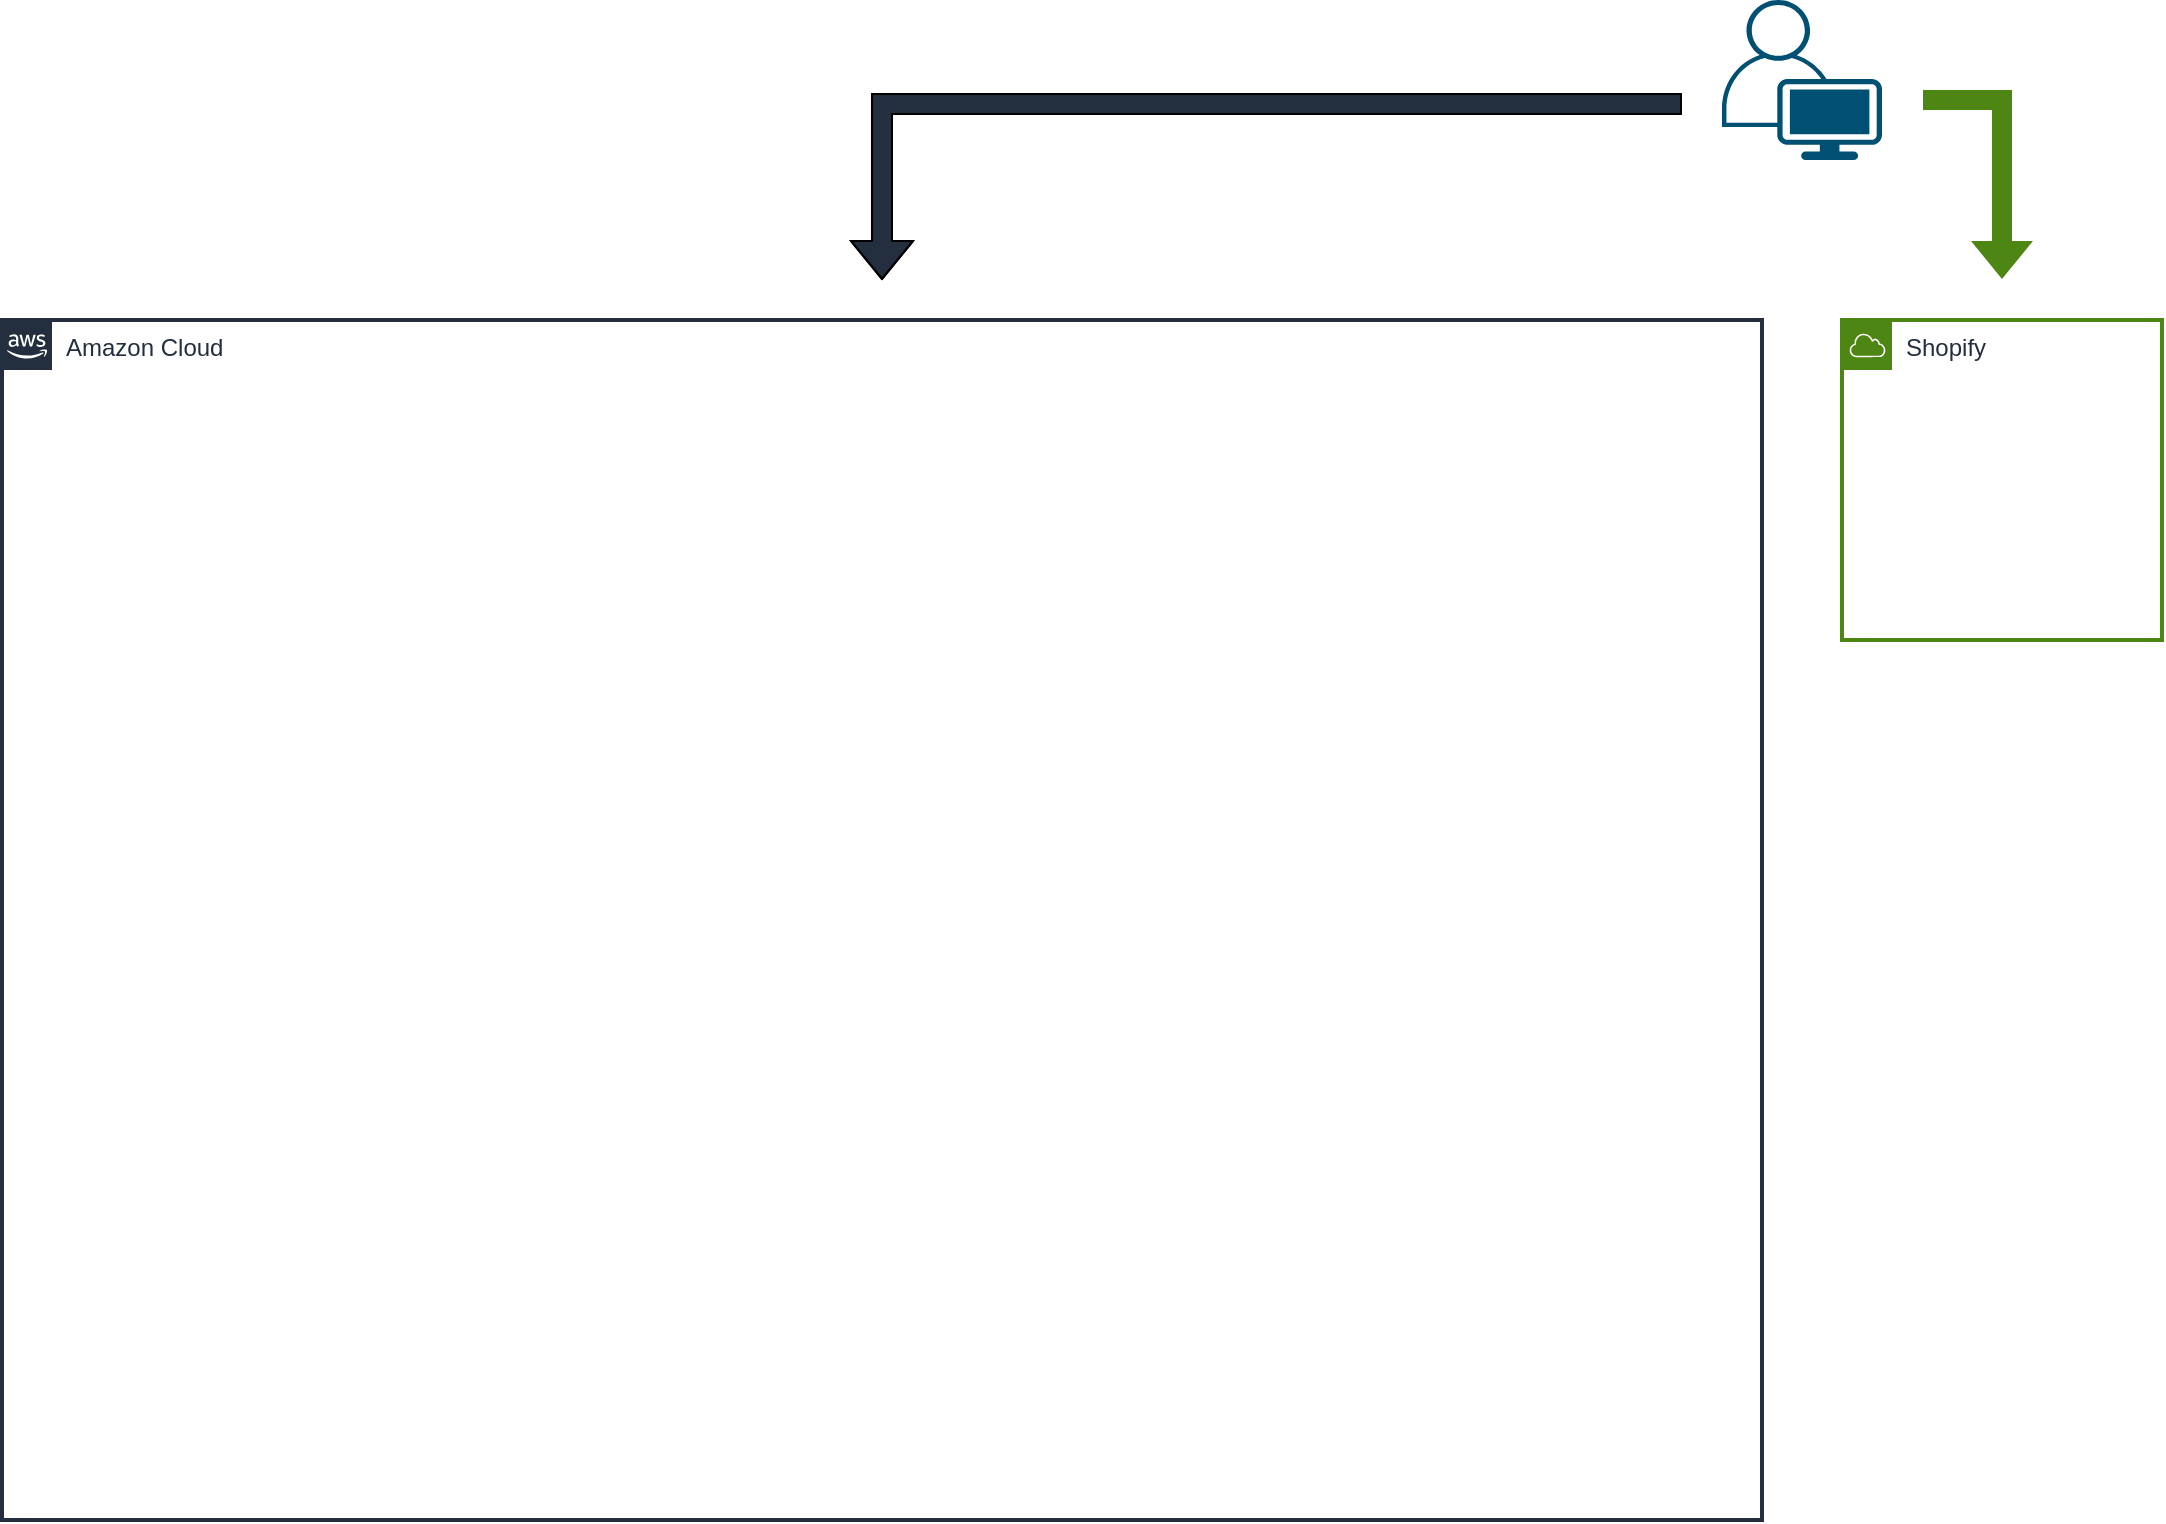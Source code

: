 <mxfile version="24.0.1" type="github">
  <diagram name="第 1 页" id="bL2bV6wZ8aXgP3QGGtM7">
    <mxGraphModel dx="1518" dy="893" grid="1" gridSize="10" guides="1" tooltips="1" connect="1" arrows="1" fold="1" page="1" pageScale="1" pageWidth="1169" pageHeight="827" math="0" shadow="0">
      <root>
        <mxCell id="0" />
        <mxCell id="1" parent="0" />
        <mxCell id="D0dJCamACp8w2JmoeC62-1" value="Amazon Cloud" style="points=[[0,0],[0.25,0],[0.5,0],[0.75,0],[1,0],[1,0.25],[1,0.5],[1,0.75],[1,1],[0.75,1],[0.5,1],[0.25,1],[0,1],[0,0.75],[0,0.5],[0,0.25]];outlineConnect=0;gradientColor=none;html=1;whiteSpace=wrap;fontSize=12;fontStyle=0;container=1;pointerEvents=0;collapsible=0;recursiveResize=0;shape=mxgraph.aws4.group;grIcon=mxgraph.aws4.group_aws_cloud_alt;strokeColor=#232F3E;fillColor=none;verticalAlign=top;align=left;spacingLeft=30;fontColor=#232F3E;dashed=0;strokeWidth=2;" vertex="1" parent="1">
          <mxGeometry x="40" y="200" width="880" height="600" as="geometry" />
        </mxCell>
        <mxCell id="D0dJCamACp8w2JmoeC62-2" value="Shopify" style="points=[[0,0],[0.25,0],[0.5,0],[0.75,0],[1,0],[1,0.25],[1,0.5],[1,0.75],[1,1],[0.75,1],[0.5,1],[0.25,1],[0,1],[0,0.75],[0,0.5],[0,0.25]];outlineConnect=0;gradientColor=none;html=1;whiteSpace=wrap;fontSize=12;fontStyle=0;container=1;pointerEvents=0;collapsible=0;recursiveResize=0;shape=mxgraph.aws4.group;grIcon=mxgraph.aws4.group_aws_cloud;strokeColor=#4D8613;fillColor=none;verticalAlign=top;align=left;spacingLeft=30;fontColor=#232F3E;dashed=0;strokeWidth=2;" vertex="1" parent="1">
          <mxGeometry x="960" y="200" width="160" height="160" as="geometry" />
        </mxCell>
        <mxCell id="D0dJCamACp8w2JmoeC62-4" value="" style="points=[[0.35,0,0],[0.98,0.51,0],[1,0.71,0],[0.67,1,0],[0,0.795,0],[0,0.65,0]];verticalLabelPosition=bottom;sketch=0;html=1;verticalAlign=top;aspect=fixed;align=center;pointerEvents=1;shape=mxgraph.cisco19.user;fillColor=#005073;strokeColor=none;" vertex="1" parent="1">
          <mxGeometry x="900" y="40" width="80" height="80" as="geometry" />
        </mxCell>
        <mxCell id="D0dJCamACp8w2JmoeC62-5" value="" style="shape=flexArrow;endArrow=classic;html=1;rounded=0;fillColor=#232F3E;" edge="1" parent="1">
          <mxGeometry width="50" height="50" relative="1" as="geometry">
            <mxPoint x="880" y="92" as="sourcePoint" />
            <mxPoint x="480" y="180" as="targetPoint" />
            <Array as="points">
              <mxPoint x="480" y="92" />
            </Array>
          </mxGeometry>
        </mxCell>
        <mxCell id="D0dJCamACp8w2JmoeC62-6" value="" style="shape=flexArrow;endArrow=classic;html=1;rounded=0;strokeColor=none;fillColor=#4D8613;" edge="1" parent="1">
          <mxGeometry width="50" height="50" relative="1" as="geometry">
            <mxPoint x="1000" y="90" as="sourcePoint" />
            <mxPoint x="1040" y="180" as="targetPoint" />
            <Array as="points">
              <mxPoint x="1040" y="90" />
            </Array>
          </mxGeometry>
        </mxCell>
      </root>
    </mxGraphModel>
  </diagram>
</mxfile>

